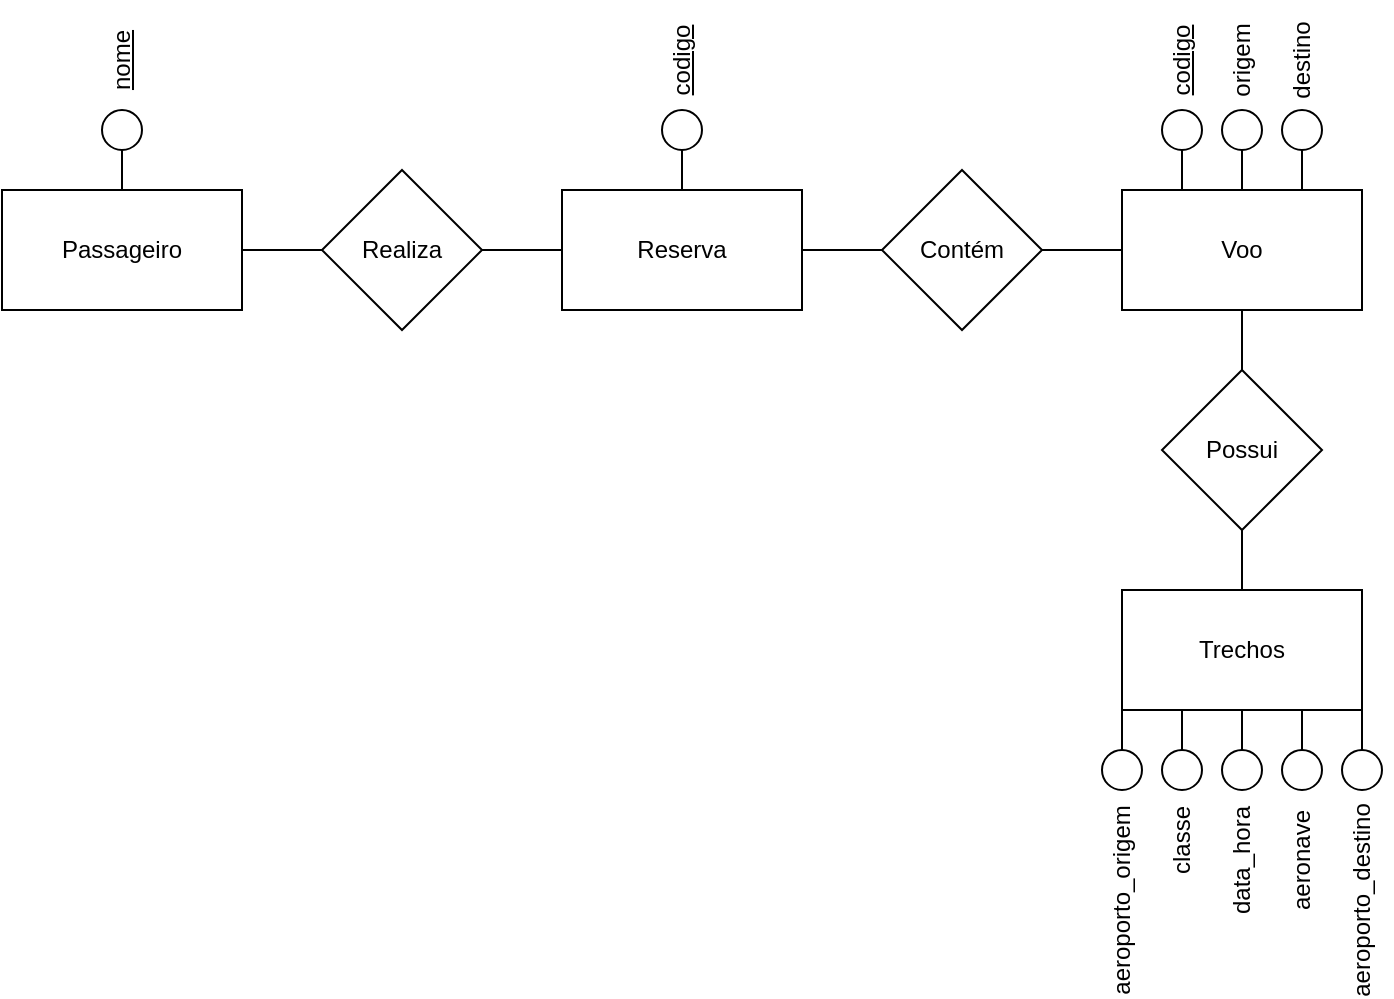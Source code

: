 <mxfile version="17.4.5" type="github">
  <diagram id="SeiWjCj3xW3n_y48EqRE" name="Page-1">
    <mxGraphModel dx="854" dy="386" grid="1" gridSize="10" guides="1" tooltips="1" connect="1" arrows="1" fold="1" page="1" pageScale="1" pageWidth="827" pageHeight="1169" math="0" shadow="0">
      <root>
        <mxCell id="0" />
        <mxCell id="1" parent="0" />
        <mxCell id="oDkGaTkPgl7XhdzMIjuv-1" value="Passageiro" style="rounded=0;whiteSpace=wrap;html=1;" vertex="1" parent="1">
          <mxGeometry x="40" y="190" width="120" height="60" as="geometry" />
        </mxCell>
        <mxCell id="oDkGaTkPgl7XhdzMIjuv-2" value="Realiza" style="rhombus;whiteSpace=wrap;html=1;" vertex="1" parent="1">
          <mxGeometry x="200" y="180" width="80" height="80" as="geometry" />
        </mxCell>
        <mxCell id="oDkGaTkPgl7XhdzMIjuv-3" value="Reserva" style="rounded=0;whiteSpace=wrap;html=1;" vertex="1" parent="1">
          <mxGeometry x="320" y="190" width="120" height="60" as="geometry" />
        </mxCell>
        <mxCell id="oDkGaTkPgl7XhdzMIjuv-4" value="" style="ellipse;whiteSpace=wrap;html=1;aspect=fixed;" vertex="1" parent="1">
          <mxGeometry x="90" y="150" width="20" height="20" as="geometry" />
        </mxCell>
        <mxCell id="oDkGaTkPgl7XhdzMIjuv-5" value="&lt;u&gt;nome&lt;/u&gt;" style="text;html=1;strokeColor=none;fillColor=none;align=center;verticalAlign=middle;whiteSpace=wrap;rounded=0;rotation=-90;" vertex="1" parent="1">
          <mxGeometry x="70" y="110" width="60" height="30" as="geometry" />
        </mxCell>
        <mxCell id="oDkGaTkPgl7XhdzMIjuv-6" value="" style="endArrow=none;html=1;rounded=0;" edge="1" parent="1" source="oDkGaTkPgl7XhdzMIjuv-1" target="oDkGaTkPgl7XhdzMIjuv-4">
          <mxGeometry width="50" height="50" relative="1" as="geometry">
            <mxPoint x="50" y="220" as="sourcePoint" />
            <mxPoint x="100" y="180" as="targetPoint" />
          </mxGeometry>
        </mxCell>
        <mxCell id="oDkGaTkPgl7XhdzMIjuv-7" value="" style="endArrow=none;html=1;rounded=0;" edge="1" parent="1" source="oDkGaTkPgl7XhdzMIjuv-1" target="oDkGaTkPgl7XhdzMIjuv-2">
          <mxGeometry width="50" height="50" relative="1" as="geometry">
            <mxPoint x="160" y="220" as="sourcePoint" />
            <mxPoint x="210" y="170" as="targetPoint" />
          </mxGeometry>
        </mxCell>
        <mxCell id="oDkGaTkPgl7XhdzMIjuv-8" value="" style="endArrow=none;html=1;rounded=0;" edge="1" parent="1" source="oDkGaTkPgl7XhdzMIjuv-2" target="oDkGaTkPgl7XhdzMIjuv-3">
          <mxGeometry width="50" height="50" relative="1" as="geometry">
            <mxPoint x="280" y="220" as="sourcePoint" />
            <mxPoint x="330" y="170" as="targetPoint" />
          </mxGeometry>
        </mxCell>
        <mxCell id="oDkGaTkPgl7XhdzMIjuv-9" value="Contém" style="rhombus;whiteSpace=wrap;html=1;" vertex="1" parent="1">
          <mxGeometry x="480" y="180" width="80" height="80" as="geometry" />
        </mxCell>
        <mxCell id="oDkGaTkPgl7XhdzMIjuv-10" value="Voo" style="rounded=0;whiteSpace=wrap;html=1;" vertex="1" parent="1">
          <mxGeometry x="600" y="190" width="120" height="60" as="geometry" />
        </mxCell>
        <mxCell id="oDkGaTkPgl7XhdzMIjuv-11" value="Possui" style="rhombus;whiteSpace=wrap;html=1;" vertex="1" parent="1">
          <mxGeometry x="620" y="280" width="80" height="80" as="geometry" />
        </mxCell>
        <mxCell id="oDkGaTkPgl7XhdzMIjuv-12" value="Trechos" style="rounded=0;whiteSpace=wrap;html=1;" vertex="1" parent="1">
          <mxGeometry x="600" y="390" width="120" height="60" as="geometry" />
        </mxCell>
        <mxCell id="oDkGaTkPgl7XhdzMIjuv-13" value="" style="endArrow=none;html=1;rounded=0;" edge="1" parent="1" source="oDkGaTkPgl7XhdzMIjuv-3" target="oDkGaTkPgl7XhdzMIjuv-9">
          <mxGeometry width="50" height="50" relative="1" as="geometry">
            <mxPoint x="440" y="220" as="sourcePoint" />
            <mxPoint x="490" y="170" as="targetPoint" />
          </mxGeometry>
        </mxCell>
        <mxCell id="oDkGaTkPgl7XhdzMIjuv-14" value="" style="endArrow=none;html=1;rounded=0;" edge="1" parent="1" source="oDkGaTkPgl7XhdzMIjuv-9" target="oDkGaTkPgl7XhdzMIjuv-10">
          <mxGeometry width="50" height="50" relative="1" as="geometry">
            <mxPoint x="470" y="280" as="sourcePoint" />
            <mxPoint x="510" y="370" as="targetPoint" />
          </mxGeometry>
        </mxCell>
        <mxCell id="oDkGaTkPgl7XhdzMIjuv-15" value="" style="endArrow=none;html=1;rounded=0;" edge="1" parent="1" source="oDkGaTkPgl7XhdzMIjuv-10" target="oDkGaTkPgl7XhdzMIjuv-11">
          <mxGeometry width="50" height="50" relative="1" as="geometry">
            <mxPoint x="580" y="310" as="sourcePoint" />
            <mxPoint x="630" y="260" as="targetPoint" />
          </mxGeometry>
        </mxCell>
        <mxCell id="oDkGaTkPgl7XhdzMIjuv-16" value="" style="endArrow=none;html=1;rounded=0;" edge="1" parent="1" source="oDkGaTkPgl7XhdzMIjuv-11" target="oDkGaTkPgl7XhdzMIjuv-12">
          <mxGeometry width="50" height="50" relative="1" as="geometry">
            <mxPoint x="530" y="410" as="sourcePoint" />
            <mxPoint x="580" y="360" as="targetPoint" />
          </mxGeometry>
        </mxCell>
        <mxCell id="oDkGaTkPgl7XhdzMIjuv-17" value="" style="ellipse;whiteSpace=wrap;html=1;aspect=fixed;" vertex="1" parent="1">
          <mxGeometry x="650" y="150" width="20" height="20" as="geometry" />
        </mxCell>
        <mxCell id="oDkGaTkPgl7XhdzMIjuv-18" value="" style="ellipse;whiteSpace=wrap;html=1;aspect=fixed;" vertex="1" parent="1">
          <mxGeometry x="680" y="150" width="20" height="20" as="geometry" />
        </mxCell>
        <mxCell id="oDkGaTkPgl7XhdzMIjuv-19" value="" style="ellipse;whiteSpace=wrap;html=1;aspect=fixed;" vertex="1" parent="1">
          <mxGeometry x="620" y="150" width="20" height="20" as="geometry" />
        </mxCell>
        <mxCell id="oDkGaTkPgl7XhdzMIjuv-20" value="" style="endArrow=none;html=1;rounded=0;exitX=0.25;exitY=0;exitDx=0;exitDy=0;" edge="1" parent="1" source="oDkGaTkPgl7XhdzMIjuv-10" target="oDkGaTkPgl7XhdzMIjuv-19">
          <mxGeometry width="50" height="50" relative="1" as="geometry">
            <mxPoint x="570" y="230" as="sourcePoint" />
            <mxPoint x="610" y="230" as="targetPoint" />
          </mxGeometry>
        </mxCell>
        <mxCell id="oDkGaTkPgl7XhdzMIjuv-21" value="" style="endArrow=none;html=1;rounded=0;" edge="1" parent="1" source="oDkGaTkPgl7XhdzMIjuv-10" target="oDkGaTkPgl7XhdzMIjuv-17">
          <mxGeometry width="50" height="50" relative="1" as="geometry">
            <mxPoint x="640.0" y="200" as="sourcePoint" />
            <mxPoint x="640.0" y="180" as="targetPoint" />
          </mxGeometry>
        </mxCell>
        <mxCell id="oDkGaTkPgl7XhdzMIjuv-22" value="" style="endArrow=none;html=1;rounded=0;exitX=0.75;exitY=0;exitDx=0;exitDy=0;" edge="1" parent="1" source="oDkGaTkPgl7XhdzMIjuv-10" target="oDkGaTkPgl7XhdzMIjuv-18">
          <mxGeometry width="50" height="50" relative="1" as="geometry">
            <mxPoint x="670.0" y="200" as="sourcePoint" />
            <mxPoint x="670.0" y="180" as="targetPoint" />
          </mxGeometry>
        </mxCell>
        <mxCell id="oDkGaTkPgl7XhdzMIjuv-23" value="&lt;u&gt;codigo&lt;/u&gt;" style="text;html=1;strokeColor=none;fillColor=none;align=center;verticalAlign=middle;whiteSpace=wrap;rounded=0;rotation=-90;" vertex="1" parent="1">
          <mxGeometry x="600" y="110" width="60" height="30" as="geometry" />
        </mxCell>
        <mxCell id="oDkGaTkPgl7XhdzMIjuv-24" value="origem" style="text;html=1;strokeColor=none;fillColor=none;align=center;verticalAlign=middle;whiteSpace=wrap;rounded=0;rotation=-90;" vertex="1" parent="1">
          <mxGeometry x="630" y="110" width="60" height="30" as="geometry" />
        </mxCell>
        <mxCell id="oDkGaTkPgl7XhdzMIjuv-25" value="destino" style="text;html=1;strokeColor=none;fillColor=none;align=center;verticalAlign=middle;whiteSpace=wrap;rounded=0;rotation=-90;" vertex="1" parent="1">
          <mxGeometry x="660" y="110" width="60" height="30" as="geometry" />
        </mxCell>
        <mxCell id="oDkGaTkPgl7XhdzMIjuv-26" value="" style="ellipse;whiteSpace=wrap;html=1;aspect=fixed;" vertex="1" parent="1">
          <mxGeometry x="650" y="470" width="20" height="20" as="geometry" />
        </mxCell>
        <mxCell id="oDkGaTkPgl7XhdzMIjuv-27" value="" style="ellipse;whiteSpace=wrap;html=1;aspect=fixed;" vertex="1" parent="1">
          <mxGeometry x="680" y="470" width="20" height="20" as="geometry" />
        </mxCell>
        <mxCell id="oDkGaTkPgl7XhdzMIjuv-28" value="" style="ellipse;whiteSpace=wrap;html=1;aspect=fixed;" vertex="1" parent="1">
          <mxGeometry x="620" y="470" width="20" height="20" as="geometry" />
        </mxCell>
        <mxCell id="oDkGaTkPgl7XhdzMIjuv-30" value="" style="endArrow=none;html=1;rounded=0;entryX=0.25;entryY=1;entryDx=0;entryDy=0;" edge="1" parent="1" source="oDkGaTkPgl7XhdzMIjuv-28" target="oDkGaTkPgl7XhdzMIjuv-12">
          <mxGeometry width="50" height="50" relative="1" as="geometry">
            <mxPoint x="600" y="510" as="sourcePoint" />
            <mxPoint x="645" y="450" as="targetPoint" />
          </mxGeometry>
        </mxCell>
        <mxCell id="oDkGaTkPgl7XhdzMIjuv-31" value="" style="endArrow=none;html=1;rounded=0;" edge="1" parent="1" source="oDkGaTkPgl7XhdzMIjuv-12" target="oDkGaTkPgl7XhdzMIjuv-26">
          <mxGeometry width="50" height="50" relative="1" as="geometry">
            <mxPoint x="640" y="510" as="sourcePoint" />
            <mxPoint x="690" y="460" as="targetPoint" />
          </mxGeometry>
        </mxCell>
        <mxCell id="oDkGaTkPgl7XhdzMIjuv-32" value="" style="endArrow=none;html=1;rounded=0;exitX=0.75;exitY=1;exitDx=0;exitDy=0;" edge="1" parent="1" source="oDkGaTkPgl7XhdzMIjuv-12" target="oDkGaTkPgl7XhdzMIjuv-27">
          <mxGeometry width="50" height="50" relative="1" as="geometry">
            <mxPoint x="650" y="530" as="sourcePoint" />
            <mxPoint x="700" y="480" as="targetPoint" />
          </mxGeometry>
        </mxCell>
        <mxCell id="oDkGaTkPgl7XhdzMIjuv-33" value="data_hora" style="text;html=1;strokeColor=none;fillColor=none;align=center;verticalAlign=middle;whiteSpace=wrap;rounded=0;rotation=-90;" vertex="1" parent="1">
          <mxGeometry x="630" y="510" width="60" height="30" as="geometry" />
        </mxCell>
        <mxCell id="oDkGaTkPgl7XhdzMIjuv-34" value="aeroporto_destino" style="text;html=1;strokeColor=none;fillColor=none;align=center;verticalAlign=middle;whiteSpace=wrap;rounded=0;rotation=-90;" vertex="1" parent="1">
          <mxGeometry x="690" y="530" width="60" height="30" as="geometry" />
        </mxCell>
        <mxCell id="oDkGaTkPgl7XhdzMIjuv-35" value="aeroporto_origem" style="text;html=1;strokeColor=none;fillColor=none;align=center;verticalAlign=middle;whiteSpace=wrap;rounded=0;rotation=-90;" vertex="1" parent="1">
          <mxGeometry x="570" y="530" width="60" height="30" as="geometry" />
        </mxCell>
        <mxCell id="oDkGaTkPgl7XhdzMIjuv-36" value="" style="ellipse;whiteSpace=wrap;html=1;aspect=fixed;" vertex="1" parent="1">
          <mxGeometry x="590" y="470" width="20" height="20" as="geometry" />
        </mxCell>
        <mxCell id="oDkGaTkPgl7XhdzMIjuv-37" value="" style="ellipse;whiteSpace=wrap;html=1;aspect=fixed;" vertex="1" parent="1">
          <mxGeometry x="710" y="470" width="20" height="20" as="geometry" />
        </mxCell>
        <mxCell id="oDkGaTkPgl7XhdzMIjuv-38" value="" style="endArrow=none;html=1;rounded=0;exitX=0;exitY=1;exitDx=0;exitDy=0;" edge="1" parent="1" source="oDkGaTkPgl7XhdzMIjuv-12" target="oDkGaTkPgl7XhdzMIjuv-36">
          <mxGeometry width="50" height="50" relative="1" as="geometry">
            <mxPoint x="550" y="570" as="sourcePoint" />
            <mxPoint x="600" y="520" as="targetPoint" />
          </mxGeometry>
        </mxCell>
        <mxCell id="oDkGaTkPgl7XhdzMIjuv-39" value="" style="endArrow=none;html=1;rounded=0;entryX=1;entryY=1;entryDx=0;entryDy=0;" edge="1" parent="1" source="oDkGaTkPgl7XhdzMIjuv-37" target="oDkGaTkPgl7XhdzMIjuv-12">
          <mxGeometry width="50" height="50" relative="1" as="geometry">
            <mxPoint x="610.0" y="460" as="sourcePoint" />
            <mxPoint x="610.0" y="480" as="targetPoint" />
          </mxGeometry>
        </mxCell>
        <mxCell id="oDkGaTkPgl7XhdzMIjuv-40" value="classe" style="text;html=1;strokeColor=none;fillColor=none;align=center;verticalAlign=middle;whiteSpace=wrap;rounded=0;rotation=-90;" vertex="1" parent="1">
          <mxGeometry x="600" y="500" width="60" height="30" as="geometry" />
        </mxCell>
        <mxCell id="oDkGaTkPgl7XhdzMIjuv-41" value="aeronave" style="text;html=1;strokeColor=none;fillColor=none;align=center;verticalAlign=middle;whiteSpace=wrap;rounded=0;rotation=-90;" vertex="1" parent="1">
          <mxGeometry x="660" y="510" width="60" height="30" as="geometry" />
        </mxCell>
        <mxCell id="oDkGaTkPgl7XhdzMIjuv-42" value="&lt;u&gt;codigo&lt;/u&gt;" style="text;html=1;strokeColor=none;fillColor=none;align=center;verticalAlign=middle;whiteSpace=wrap;rounded=0;rotation=-90;" vertex="1" parent="1">
          <mxGeometry x="350" y="110" width="60" height="30" as="geometry" />
        </mxCell>
        <mxCell id="oDkGaTkPgl7XhdzMIjuv-43" value="" style="ellipse;whiteSpace=wrap;html=1;aspect=fixed;" vertex="1" parent="1">
          <mxGeometry x="370" y="150" width="20" height="20" as="geometry" />
        </mxCell>
        <mxCell id="oDkGaTkPgl7XhdzMIjuv-44" value="" style="endArrow=none;html=1;rounded=0;" edge="1" parent="1" source="oDkGaTkPgl7XhdzMIjuv-43" target="oDkGaTkPgl7XhdzMIjuv-3">
          <mxGeometry width="50" height="50" relative="1" as="geometry">
            <mxPoint x="340" y="340" as="sourcePoint" />
            <mxPoint x="390" y="290" as="targetPoint" />
          </mxGeometry>
        </mxCell>
      </root>
    </mxGraphModel>
  </diagram>
</mxfile>
